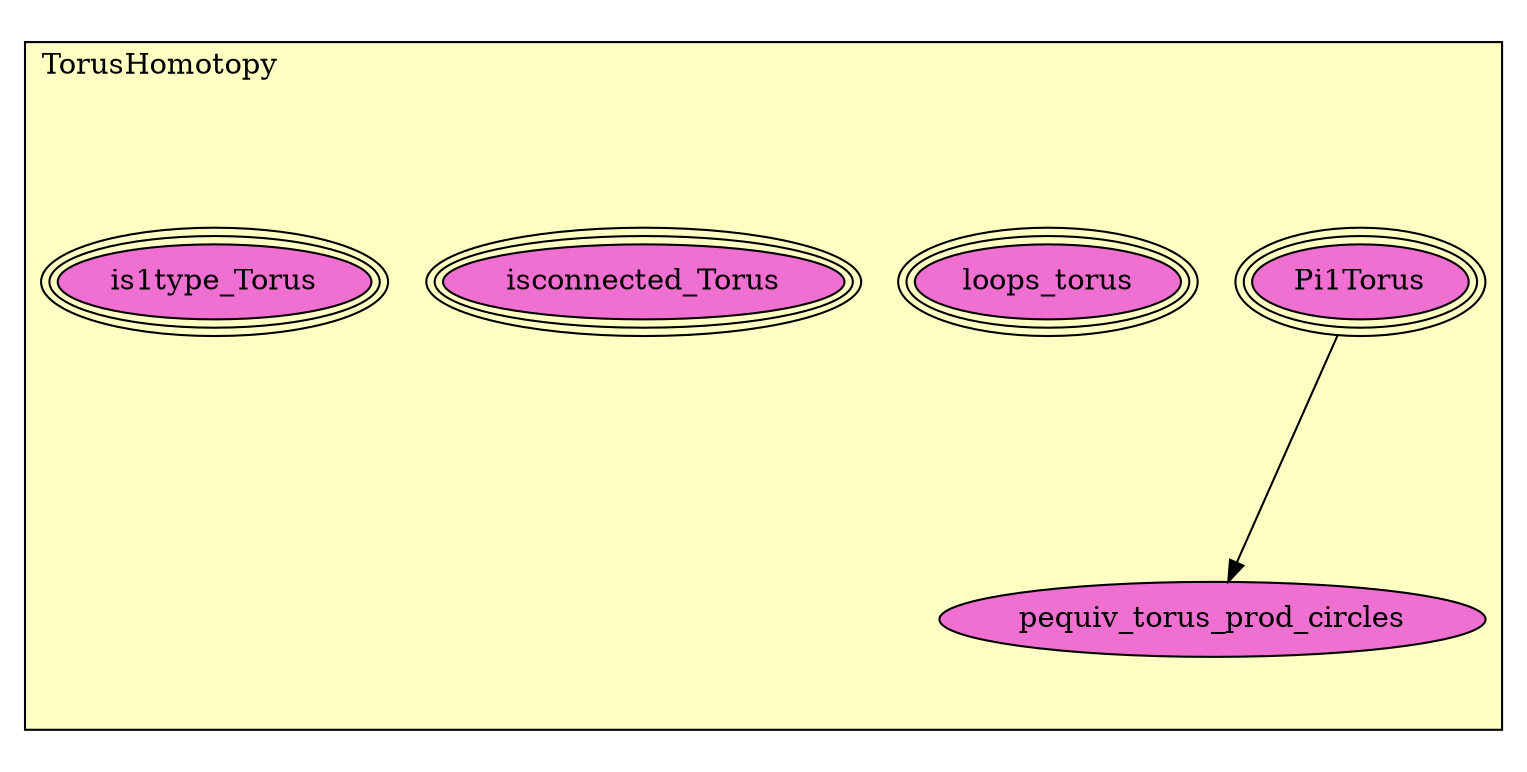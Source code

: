 digraph HoTT_Spaces_Torus_TorusHomotopy {
  graph [ratio=0.5]
  node [style=filled]
TorusHomotopy_Pi1Torus [label="Pi1Torus", URL=<TorusHomotopy.html#Pi1Torus>, peripheries=3, fillcolor="#F070D1"] ;
TorusHomotopy_pequiv_torus_prod_circles [label="pequiv_torus_prod_circles", URL=<TorusHomotopy.html#pequiv_torus_prod_circles>, fillcolor="#F070D1"] ;
TorusHomotopy_loops_torus [label="loops_torus", URL=<TorusHomotopy.html#loops_torus>, peripheries=3, fillcolor="#F070D1"] ;
TorusHomotopy_isconnected_Torus [label="isconnected_Torus", URL=<TorusHomotopy.html#isconnected_Torus>, peripheries=3, fillcolor="#F070D1"] ;
TorusHomotopy_is1type_Torus [label="is1type_Torus", URL=<TorusHomotopy.html#is1type_Torus>, peripheries=3, fillcolor="#F070D1"] ;
  TorusHomotopy_Pi1Torus -> TorusHomotopy_pequiv_torus_prod_circles [] ;
subgraph cluster_TorusHomotopy { label="TorusHomotopy"; fillcolor="#FFFFC3"; labeljust=l; style=filled 
TorusHomotopy_is1type_Torus; TorusHomotopy_isconnected_Torus; TorusHomotopy_loops_torus; TorusHomotopy_pequiv_torus_prod_circles; TorusHomotopy_Pi1Torus; };
} /* END */
